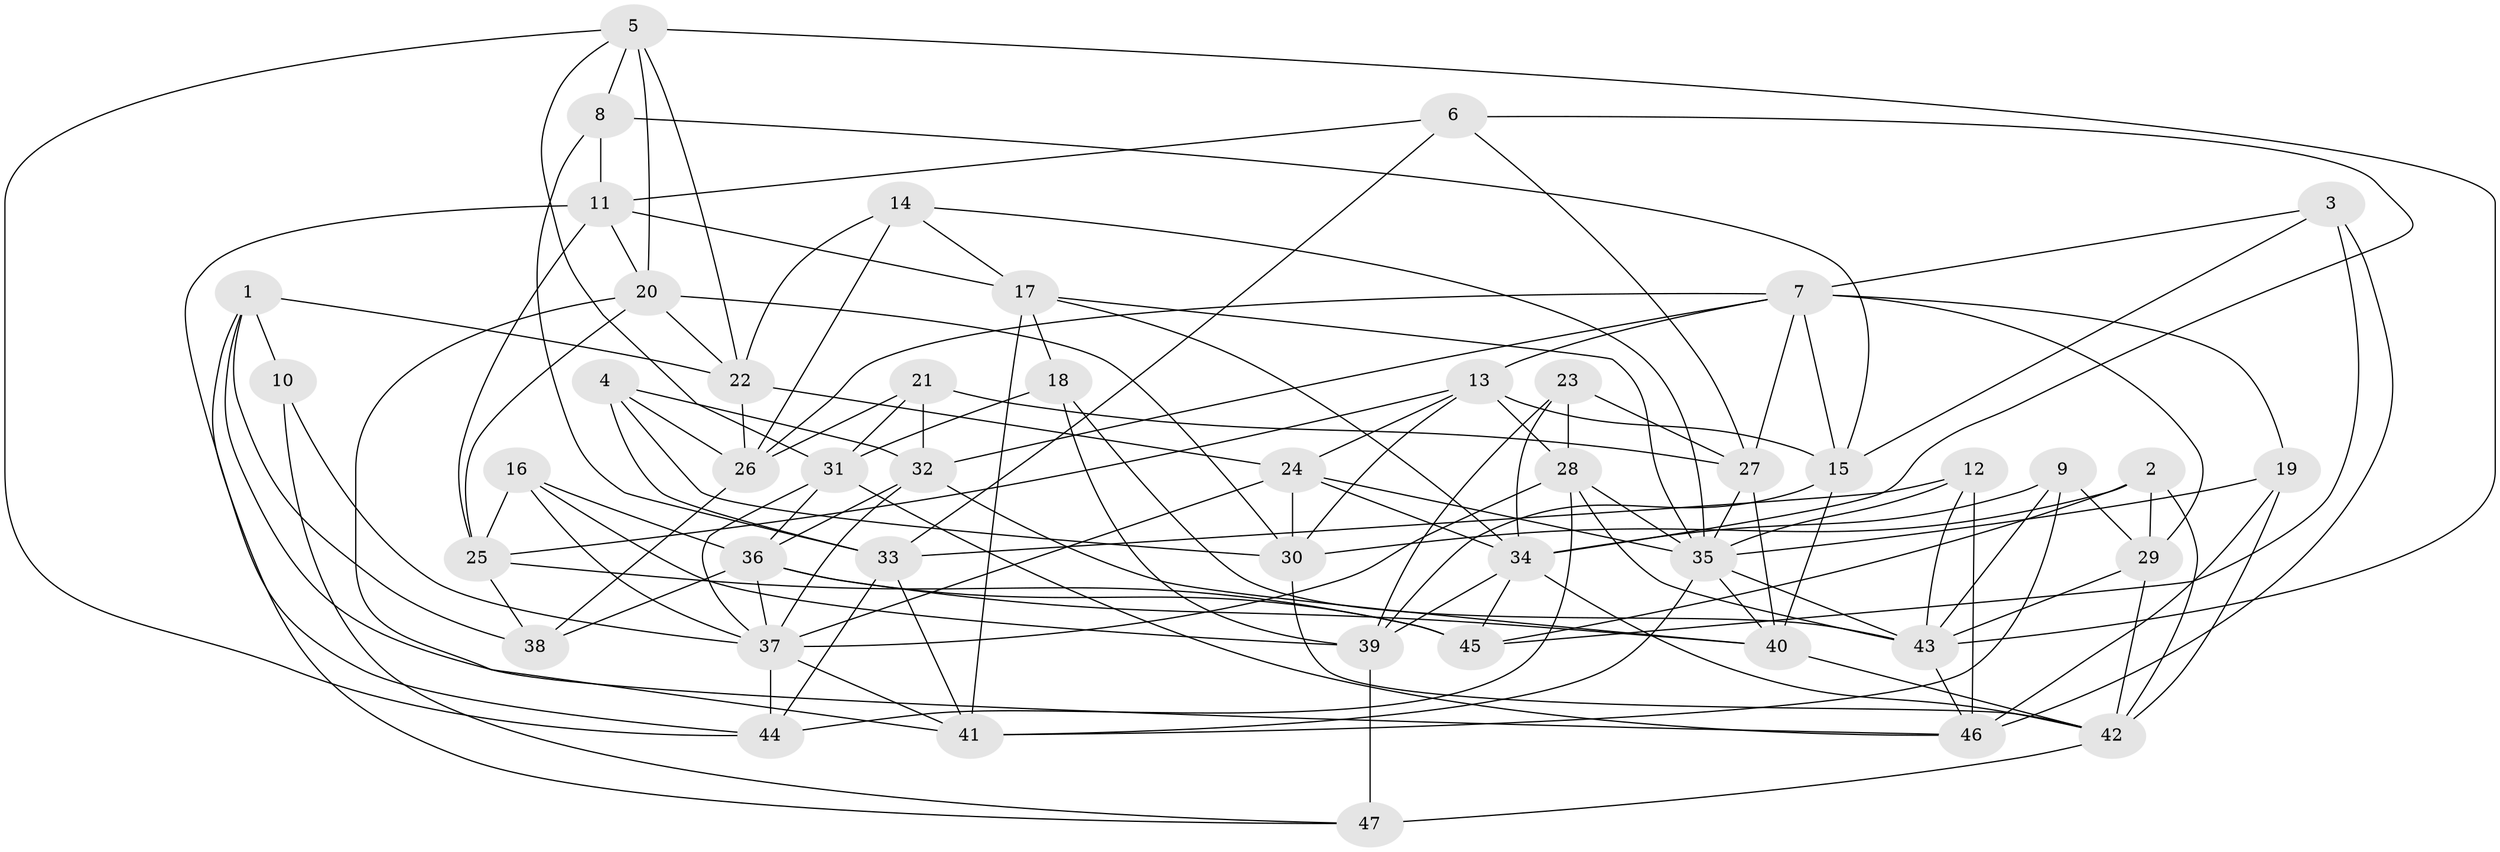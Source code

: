 // original degree distribution, {4: 1.0}
// Generated by graph-tools (version 1.1) at 2025/50/03/09/25 03:50:53]
// undirected, 47 vertices, 130 edges
graph export_dot {
graph [start="1"]
  node [color=gray90,style=filled];
  1;
  2;
  3;
  4;
  5;
  6;
  7;
  8;
  9;
  10;
  11;
  12;
  13;
  14;
  15;
  16;
  17;
  18;
  19;
  20;
  21;
  22;
  23;
  24;
  25;
  26;
  27;
  28;
  29;
  30;
  31;
  32;
  33;
  34;
  35;
  36;
  37;
  38;
  39;
  40;
  41;
  42;
  43;
  44;
  45;
  46;
  47;
  1 -- 10 [weight=2.0];
  1 -- 22 [weight=1.0];
  1 -- 38 [weight=1.0];
  1 -- 46 [weight=1.0];
  1 -- 47 [weight=1.0];
  2 -- 29 [weight=1.0];
  2 -- 30 [weight=1.0];
  2 -- 42 [weight=1.0];
  2 -- 45 [weight=1.0];
  3 -- 7 [weight=1.0];
  3 -- 15 [weight=1.0];
  3 -- 45 [weight=1.0];
  3 -- 46 [weight=1.0];
  4 -- 26 [weight=1.0];
  4 -- 30 [weight=1.0];
  4 -- 32 [weight=1.0];
  4 -- 33 [weight=1.0];
  5 -- 8 [weight=1.0];
  5 -- 20 [weight=1.0];
  5 -- 22 [weight=1.0];
  5 -- 31 [weight=1.0];
  5 -- 43 [weight=1.0];
  5 -- 44 [weight=1.0];
  6 -- 11 [weight=1.0];
  6 -- 27 [weight=1.0];
  6 -- 33 [weight=1.0];
  6 -- 34 [weight=1.0];
  7 -- 13 [weight=1.0];
  7 -- 15 [weight=1.0];
  7 -- 19 [weight=1.0];
  7 -- 26 [weight=1.0];
  7 -- 27 [weight=1.0];
  7 -- 29 [weight=1.0];
  7 -- 32 [weight=1.0];
  8 -- 11 [weight=1.0];
  8 -- 15 [weight=1.0];
  8 -- 33 [weight=1.0];
  9 -- 29 [weight=1.0];
  9 -- 34 [weight=1.0];
  9 -- 41 [weight=1.0];
  9 -- 43 [weight=1.0];
  10 -- 37 [weight=1.0];
  10 -- 47 [weight=1.0];
  11 -- 17 [weight=1.0];
  11 -- 20 [weight=1.0];
  11 -- 25 [weight=1.0];
  11 -- 44 [weight=1.0];
  12 -- 33 [weight=1.0];
  12 -- 35 [weight=1.0];
  12 -- 43 [weight=1.0];
  12 -- 46 [weight=1.0];
  13 -- 15 [weight=1.0];
  13 -- 24 [weight=1.0];
  13 -- 25 [weight=1.0];
  13 -- 28 [weight=1.0];
  13 -- 30 [weight=1.0];
  14 -- 17 [weight=1.0];
  14 -- 22 [weight=1.0];
  14 -- 26 [weight=1.0];
  14 -- 35 [weight=1.0];
  15 -- 39 [weight=1.0];
  15 -- 40 [weight=1.0];
  16 -- 25 [weight=1.0];
  16 -- 36 [weight=1.0];
  16 -- 37 [weight=1.0];
  16 -- 39 [weight=1.0];
  17 -- 18 [weight=1.0];
  17 -- 34 [weight=1.0];
  17 -- 35 [weight=1.0];
  17 -- 41 [weight=1.0];
  18 -- 31 [weight=1.0];
  18 -- 39 [weight=1.0];
  18 -- 43 [weight=1.0];
  19 -- 35 [weight=1.0];
  19 -- 42 [weight=1.0];
  19 -- 46 [weight=1.0];
  20 -- 22 [weight=1.0];
  20 -- 25 [weight=1.0];
  20 -- 30 [weight=1.0];
  20 -- 41 [weight=1.0];
  21 -- 26 [weight=1.0];
  21 -- 27 [weight=1.0];
  21 -- 31 [weight=1.0];
  21 -- 32 [weight=1.0];
  22 -- 24 [weight=1.0];
  22 -- 26 [weight=1.0];
  23 -- 27 [weight=1.0];
  23 -- 28 [weight=1.0];
  23 -- 34 [weight=1.0];
  23 -- 39 [weight=1.0];
  24 -- 30 [weight=1.0];
  24 -- 34 [weight=1.0];
  24 -- 35 [weight=1.0];
  24 -- 37 [weight=1.0];
  25 -- 38 [weight=1.0];
  25 -- 45 [weight=1.0];
  26 -- 38 [weight=1.0];
  27 -- 35 [weight=1.0];
  27 -- 40 [weight=1.0];
  28 -- 35 [weight=1.0];
  28 -- 37 [weight=1.0];
  28 -- 43 [weight=1.0];
  28 -- 44 [weight=1.0];
  29 -- 42 [weight=2.0];
  29 -- 43 [weight=1.0];
  30 -- 42 [weight=1.0];
  31 -- 36 [weight=1.0];
  31 -- 37 [weight=1.0];
  31 -- 46 [weight=1.0];
  32 -- 36 [weight=1.0];
  32 -- 37 [weight=1.0];
  32 -- 40 [weight=1.0];
  33 -- 41 [weight=1.0];
  33 -- 44 [weight=1.0];
  34 -- 39 [weight=1.0];
  34 -- 42 [weight=1.0];
  34 -- 45 [weight=1.0];
  35 -- 40 [weight=1.0];
  35 -- 41 [weight=1.0];
  35 -- 43 [weight=1.0];
  36 -- 37 [weight=1.0];
  36 -- 38 [weight=1.0];
  36 -- 40 [weight=1.0];
  36 -- 45 [weight=2.0];
  37 -- 41 [weight=1.0];
  37 -- 44 [weight=2.0];
  39 -- 47 [weight=3.0];
  40 -- 42 [weight=1.0];
  42 -- 47 [weight=1.0];
  43 -- 46 [weight=1.0];
}
